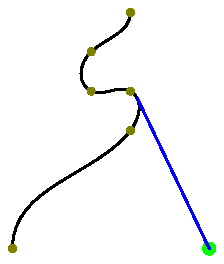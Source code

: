 % plaintangency.mp
% L. Nobre G.
% IYP (2005)

%input mp-tool;

def paircrossprod(expr A, B) = 
  ( (xpart A)*(ypart B) - (xpart B)*(ypart A) )
enddef;

def firsttangencypoint( expr Path, Point, ResolvN ) =
  begingroup
    save auxp, i, cutp, va, vb;
    path auxp;
    numeric i;
    pair cutp, va, vb;
    auxp =
    hide( va := unitvector( point 0 of Path - Point );
      vb := unitvector( direction 0 of Path ); )
    ( paircrossprod( va, vb ), 0 )
    for i=1/ResolvN step 1/ResolvN until length Path:
      hide( va := unitvector( point i of Path - Point );
	vb := unitvector( direction i of Path ); )
      ...( paircrossprod( va, vb ), i )
    endfor;
    cutp = auxp intersectionpoint ( origin--( 0, length Path ) );
    ( point ( ypart cutp ) of Path )
  endgroup
enddef;

beginfig(0);
  numeric u, i;
  u = 5mm;
  pen a, b, c;
  a = pencircle scaled 3pt;
  b = pencircle scaled 5pt;
  c = pencircle scaled 1pt;
  z1 = (1u,1u);
  z2 = (4u,4u);
  z3 = (4u,5u);
  z4 = (3u,5u);
  z5 = (3u,6u);
  z6 = (4u,7u);
  z7 = (6u,1u);
  path cp;
  cp = z1{up}..z2..z3..z4..z5..{up}z6;
  draw cp withpen c;
  for i=1 upto 6:
    draw z[i] withpen a withcolor 0.5*(red+green);
  endfor;
  z8 = firsttangencypoint( cp, z7, 5 );
  draw z7 withpen b withcolor green;
  draw z7--z8 withpen c withcolor blue;
endfig;

beginfig(1);
  numeric u;
  u = 5mm;
  pen a, b, c;
  path auxp;
  numeric i, auxn, yfact, sinfact, res;
  pair cutp, vA, vB;
  yfact = 30;
  sinfact = 40;
  res = 15;
  a = pencircle scaled 3pt;
  b = pencircle scaled 5pt;
  c = pencircle scaled 1pt;
  z1 = (1u,1u);
  z2 = (4u,4u);
  z3 = (4u,5u);
  z4 = (3u,5u);
  z5 = (3u,6u);
  z6 = (4u,7u);
  z7 = (6u,2.8u);
  path cp;
  cp = z1{up}..z2..z3..z4..z5..{up}z6;
  draw z7 withpen b withcolor green;
  draw cp withpen a;
  auxp = hide( vA := unitvector(point 0 of cp - z7); 
               vB := unitvector(direction 0 of cp); )
    ( sinfact*((xpart vA)*(ypart vB) - (xpart vB)*(ypart vA)), 0 )
    for i=1/res step 1/res until length cp:
      hide( vA := unitvector(point i of cp - z7); 
            vB := unitvector(direction i of cp); )
    ...(sinfact*((xpart vA)*(ypart vB)-(xpart vB)*(ypart vA)),i*yfact)
    endfor;
  draw auxp withcolor blue+green;
  draw origin--(sinfact,0) withcolor red;
  draw origin--( 0, yfact*length cp ) withcolor red+green;
  cutp = auxp intersectionpoint ( origin--( 0, yfact*length cp ) );
  draw cutp withpen a;
  auxn = ( ypart cutp )/yfact;
  show auxn;
  z8 = point auxn of cp;
  draw z8 withpen b withcolor green;
  draw z7--1.8[z7,z8] withpen c withcolor blue;
endfig;

end.






